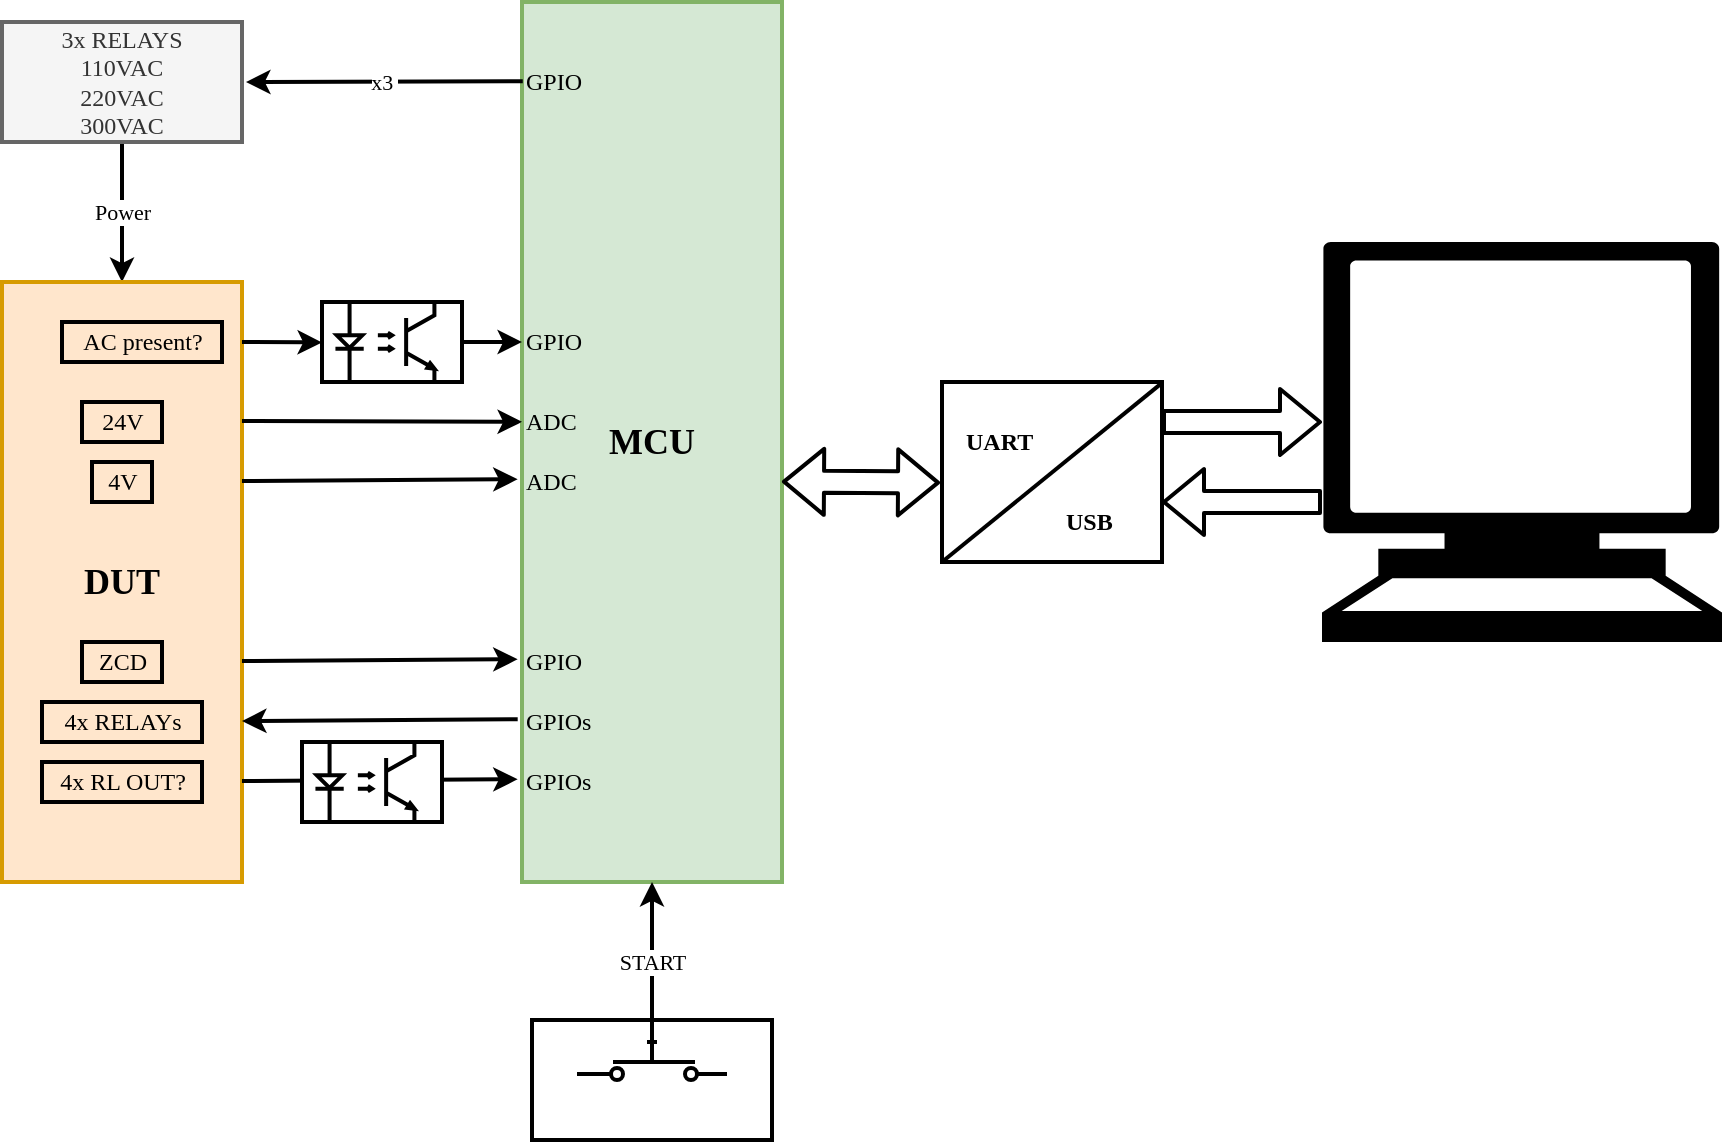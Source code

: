 <mxfile version="12.2.2" type="github" pages="1"><diagram id="vwQviOi1Pnr1UkrKsVz1" name="Page-1"><mxGraphModel dx="1026" dy="559" grid="1" gridSize="10" guides="1" tooltips="1" connect="1" arrows="1" fold="1" page="1" pageScale="1" pageWidth="1100" pageHeight="850" math="0" shadow="0"><root><mxCell id="0"/><mxCell id="1" parent="0"/><mxCell id="fd46tZJoOYs0raiZj1ka-7" value="" style="rounded=0;whiteSpace=wrap;html=1;strokeWidth=2;fontFamily=Verdana;" parent="1" vertex="1"><mxGeometry x="405" y="629" width="120" height="60" as="geometry"/></mxCell><mxCell id="k2AahK0M1OR1CV_bx5RK-2" value="&lt;font style=&quot;font-size: 18px&quot;&gt;&lt;b&gt;MCU&lt;/b&gt;&lt;/font&gt;" style="rounded=0;whiteSpace=wrap;html=1;fillColor=#d5e8d4;strokeColor=#82b366;fontFamily=Verdana;strokeWidth=2;" parent="1" vertex="1"><mxGeometry x="400" y="120" width="130" height="440" as="geometry"/></mxCell><mxCell id="k2AahK0M1OR1CV_bx5RK-3" value="x3&amp;nbsp;" style="endArrow=classic;html=1;exitX=0.003;exitY=0.09;exitDx=0;exitDy=0;exitPerimeter=0;fontFamily=Verdana;strokeWidth=2;" parent="1" source="k2AahK0M1OR1CV_bx5RK-2" edge="1"><mxGeometry width="50" height="50" relative="1" as="geometry"><mxPoint x="140" y="170" as="sourcePoint"/><mxPoint x="262" y="160" as="targetPoint"/></mxGeometry></mxCell><mxCell id="k2AahK0M1OR1CV_bx5RK-7" value="Power" style="edgeStyle=orthogonalEdgeStyle;rounded=0;orthogonalLoop=1;jettySize=auto;html=1;fontFamily=Verdana;strokeWidth=2;" parent="1" source="k2AahK0M1OR1CV_bx5RK-4" target="k2AahK0M1OR1CV_bx5RK-6" edge="1"><mxGeometry relative="1" as="geometry"/></mxCell><mxCell id="k2AahK0M1OR1CV_bx5RK-4" value="3x RELAYS&lt;br&gt;110VAC&lt;br&gt;220VAC&lt;br&gt;300VAC" style="rounded=0;whiteSpace=wrap;html=1;fillColor=#f5f5f5;strokeColor=#666666;fontColor=#333333;fontFamily=Verdana;strokeWidth=2;" parent="1" vertex="1"><mxGeometry x="140" y="130" width="120" height="60" as="geometry"/></mxCell><mxCell id="k2AahK0M1OR1CV_bx5RK-6" value="&lt;font style=&quot;font-size: 18px&quot;&gt;&lt;b&gt;DUT&lt;/b&gt;&lt;/font&gt;" style="rounded=0;whiteSpace=wrap;html=1;fillColor=#ffe6cc;strokeColor=#d79b00;fontFamily=Verdana;strokeWidth=2;" parent="1" vertex="1"><mxGeometry x="140" y="260" width="120" height="300" as="geometry"/></mxCell><mxCell id="k2AahK0M1OR1CV_bx5RK-8" value="AC present?" style="text;html=1;resizable=0;points=[];autosize=1;align=center;verticalAlign=top;spacingTop=-4;rounded=0;strokeColor=#000000;fontFamily=Verdana;strokeWidth=2;" parent="1" vertex="1"><mxGeometry x="170" y="280" width="80" height="20" as="geometry"/></mxCell><mxCell id="k2AahK0M1OR1CV_bx5RK-9" value="" style="verticalLabelPosition=bottom;shadow=0;dashed=0;align=center;fillColor=#ffffff;html=1;verticalAlign=top;strokeWidth=2;shape=mxgraph.electrical.opto_electronics.opto-coupler;fontFamily=Verdana;" parent="1" vertex="1"><mxGeometry x="300" y="270" width="70" height="40" as="geometry"/></mxCell><mxCell id="k2AahK0M1OR1CV_bx5RK-13" value="" style="endArrow=classic;html=1;fontFamily=Verdana;strokeWidth=2;" parent="1" target="k2AahK0M1OR1CV_bx5RK-15" edge="1"><mxGeometry width="50" height="50" relative="1" as="geometry"><mxPoint x="370" y="290" as="sourcePoint"/><mxPoint x="420" y="240" as="targetPoint"/></mxGeometry></mxCell><mxCell id="k2AahK0M1OR1CV_bx5RK-14" value="" style="endArrow=classic;html=1;entryX=0;entryY=0.505;entryDx=0;entryDy=0;entryPerimeter=0;fontFamily=Verdana;strokeWidth=2;" parent="1" target="k2AahK0M1OR1CV_bx5RK-9" edge="1"><mxGeometry width="50" height="50" relative="1" as="geometry"><mxPoint x="260" y="290" as="sourcePoint"/><mxPoint x="290" y="290.19" as="targetPoint"/></mxGeometry></mxCell><mxCell id="k2AahK0M1OR1CV_bx5RK-15" value="GPIO" style="text;html=1;resizable=0;points=[];autosize=1;align=left;verticalAlign=top;spacingTop=-4;fontFamily=Verdana;strokeWidth=2;" parent="1" vertex="1"><mxGeometry x="400" y="280" width="50" height="20" as="geometry"/></mxCell><mxCell id="k2AahK0M1OR1CV_bx5RK-16" value="24V" style="text;html=1;resizable=0;points=[];autosize=1;align=center;verticalAlign=top;spacingTop=-4;rounded=0;fillColor=none;strokeColor=#000000;fontFamily=Verdana;strokeWidth=2;" parent="1" vertex="1"><mxGeometry x="180" y="320" width="40" height="20" as="geometry"/></mxCell><mxCell id="k2AahK0M1OR1CV_bx5RK-17" value="" style="endArrow=classic;html=1;fontFamily=Verdana;strokeWidth=2;" parent="1" target="k2AahK0M1OR1CV_bx5RK-18" edge="1"><mxGeometry width="50" height="50" relative="1" as="geometry"><mxPoint x="260" y="329.5" as="sourcePoint"/><mxPoint x="300" y="329.7" as="targetPoint"/></mxGeometry></mxCell><mxCell id="k2AahK0M1OR1CV_bx5RK-18" value="ADC" style="text;html=1;resizable=0;points=[];autosize=1;align=left;verticalAlign=top;spacingTop=-4;fontFamily=Verdana;strokeWidth=2;" parent="1" vertex="1"><mxGeometry x="400" y="320" width="40" height="20" as="geometry"/></mxCell><mxCell id="k2AahK0M1OR1CV_bx5RK-19" value="4V" style="text;html=1;resizable=0;points=[];autosize=1;align=center;verticalAlign=top;spacingTop=-4;rounded=0;fillColor=none;strokeColor=#000000;fontFamily=Verdana;strokeWidth=2;" parent="1" vertex="1"><mxGeometry x="185" y="350" width="30" height="20" as="geometry"/></mxCell><mxCell id="k2AahK0M1OR1CV_bx5RK-20" value="" style="endArrow=classic;html=1;entryX=-0.018;entryY=0.342;entryDx=0;entryDy=0;entryPerimeter=0;fontFamily=Verdana;strokeWidth=2;" parent="1" edge="1"><mxGeometry width="50" height="50" relative="1" as="geometry"><mxPoint x="260" y="359.5" as="sourcePoint"/><mxPoint x="397.84" y="358.62" as="targetPoint"/></mxGeometry></mxCell><mxCell id="k2AahK0M1OR1CV_bx5RK-21" value="ADC" style="text;html=1;resizable=0;points=[];autosize=1;align=left;verticalAlign=top;spacingTop=-4;fontFamily=Verdana;strokeWidth=2;" parent="1" vertex="1"><mxGeometry x="400" y="350" width="40" height="20" as="geometry"/></mxCell><mxCell id="k2AahK0M1OR1CV_bx5RK-22" value="ZCD" style="text;html=1;resizable=0;points=[];autosize=1;align=center;verticalAlign=top;spacingTop=-4;rounded=0;fillColor=none;strokeColor=#000000;fontFamily=Verdana;strokeWidth=2;" parent="1" vertex="1"><mxGeometry x="180" y="440" width="40" height="20" as="geometry"/></mxCell><mxCell id="k2AahK0M1OR1CV_bx5RK-23" value="" style="endArrow=classic;html=1;entryX=-0.018;entryY=0.342;entryDx=0;entryDy=0;entryPerimeter=0;fontFamily=Verdana;strokeWidth=2;" parent="1" edge="1"><mxGeometry width="50" height="50" relative="1" as="geometry"><mxPoint x="260" y="449.5" as="sourcePoint"/><mxPoint x="397.84" y="448.62" as="targetPoint"/></mxGeometry></mxCell><mxCell id="k2AahK0M1OR1CV_bx5RK-24" value="GPIO" style="text;html=1;resizable=0;points=[];autosize=1;align=left;verticalAlign=top;spacingTop=-4;fontFamily=Verdana;strokeWidth=2;" parent="1" vertex="1"><mxGeometry x="400" y="440" width="50" height="20" as="geometry"/></mxCell><mxCell id="k2AahK0M1OR1CV_bx5RK-25" value="4x RELAYs" style="text;html=1;resizable=0;points=[];autosize=1;align=center;verticalAlign=top;spacingTop=-4;rounded=0;fillColor=none;strokeColor=#000000;fontFamily=Verdana;strokeWidth=2;" parent="1" vertex="1"><mxGeometry x="160" y="470" width="80" height="20" as="geometry"/></mxCell><mxCell id="k2AahK0M1OR1CV_bx5RK-26" value="" style="endArrow=classic;html=1;entryX=-0.018;entryY=0.342;entryDx=0;entryDy=0;entryPerimeter=0;fontFamily=Verdana;strokeWidth=2;" parent="1" edge="1"><mxGeometry width="50" height="50" relative="1" as="geometry"><mxPoint x="397.84" y="478.62" as="sourcePoint"/><mxPoint x="260" y="479.5" as="targetPoint"/></mxGeometry></mxCell><mxCell id="k2AahK0M1OR1CV_bx5RK-27" value="GPIOs" style="text;html=1;resizable=0;points=[];autosize=1;align=left;verticalAlign=top;spacingTop=-4;fontFamily=Verdana;strokeWidth=2;" parent="1" vertex="1"><mxGeometry x="400" y="470" width="50" height="20" as="geometry"/></mxCell><mxCell id="k2AahK0M1OR1CV_bx5RK-28" value="4x RL OUT?" style="text;html=1;resizable=0;points=[];autosize=1;align=center;verticalAlign=top;spacingTop=-4;rounded=0;fillColor=none;strokeColor=#000000;fontFamily=Verdana;strokeWidth=2;" parent="1" vertex="1"><mxGeometry x="160" y="500" width="80" height="20" as="geometry"/></mxCell><mxCell id="k2AahK0M1OR1CV_bx5RK-29" value="" style="endArrow=classic;html=1;entryX=-0.018;entryY=0.342;entryDx=0;entryDy=0;entryPerimeter=0;fontFamily=Verdana;strokeWidth=2;" parent="1" edge="1"><mxGeometry width="50" height="50" relative="1" as="geometry"><mxPoint x="260" y="509.5" as="sourcePoint"/><mxPoint x="397.84" y="508.62" as="targetPoint"/></mxGeometry></mxCell><mxCell id="k2AahK0M1OR1CV_bx5RK-30" value="GPIOs" style="text;html=1;resizable=0;points=[];autosize=1;align=left;verticalAlign=top;spacingTop=-4;fontFamily=Verdana;strokeWidth=2;" parent="1" vertex="1"><mxGeometry x="400" y="500" width="50" height="20" as="geometry"/></mxCell><mxCell id="k2AahK0M1OR1CV_bx5RK-33" value="" style="rounded=0;whiteSpace=wrap;html=1;strokeColor=#000000;fillColor=none;align=center;fontFamily=Verdana;strokeWidth=2;" parent="1" vertex="1"><mxGeometry x="610" y="310" width="110" height="90" as="geometry"/></mxCell><mxCell id="k2AahK0M1OR1CV_bx5RK-34" value="" style="endArrow=none;html=1;entryX=0.996;entryY=0.009;entryDx=0;entryDy=0;entryPerimeter=0;fontFamily=Verdana;strokeWidth=2;" parent="1" target="k2AahK0M1OR1CV_bx5RK-33" edge="1"><mxGeometry width="50" height="50" relative="1" as="geometry"><mxPoint x="610" y="400" as="sourcePoint"/><mxPoint x="660" y="350" as="targetPoint"/></mxGeometry></mxCell><mxCell id="k2AahK0M1OR1CV_bx5RK-35" value="UART" style="text;html=1;resizable=0;points=[];autosize=1;align=left;verticalAlign=top;spacingTop=-4;fontStyle=1;fontFamily=Verdana;strokeWidth=2;" parent="1" vertex="1"><mxGeometry x="620" y="330" width="50" height="20" as="geometry"/></mxCell><mxCell id="k2AahK0M1OR1CV_bx5RK-36" value="USB" style="text;html=1;resizable=0;points=[];autosize=1;align=left;verticalAlign=top;spacingTop=-4;fontStyle=1;fontFamily=Verdana;strokeWidth=2;" parent="1" vertex="1"><mxGeometry x="670" y="370" width="40" height="20" as="geometry"/></mxCell><mxCell id="k2AahK0M1OR1CV_bx5RK-37" value="" style="shape=mxgraph.signs.tech.computer;html=1;fillColor=#000000;strokeColor=none;verticalLabelPosition=bottom;verticalAlign=top;align=center;rounded=0;fontFamily=Verdana;strokeWidth=2;" parent="1" vertex="1"><mxGeometry x="800" y="240" width="200" height="200" as="geometry"/></mxCell><mxCell id="k2AahK0M1OR1CV_bx5RK-38" value="" style="shape=flexArrow;endArrow=classic;html=1;entryX=0;entryY=0.45;entryDx=0;entryDy=0;entryPerimeter=0;fontFamily=Verdana;strokeWidth=2;" parent="1" target="k2AahK0M1OR1CV_bx5RK-37" edge="1"><mxGeometry width="50" height="50" relative="1" as="geometry"><mxPoint x="720" y="330" as="sourcePoint"/><mxPoint x="780" y="330" as="targetPoint"/></mxGeometry></mxCell><mxCell id="k2AahK0M1OR1CV_bx5RK-39" value="" style="shape=flexArrow;endArrow=classic;html=1;entryX=0;entryY=0.45;entryDx=0;entryDy=0;entryPerimeter=0;fontFamily=Verdana;strokeWidth=2;" parent="1" edge="1"><mxGeometry width="50" height="50" relative="1" as="geometry"><mxPoint x="800" y="370" as="sourcePoint"/><mxPoint x="720" y="370" as="targetPoint"/></mxGeometry></mxCell><mxCell id="k2AahK0M1OR1CV_bx5RK-40" value="" style="shape=flexArrow;endArrow=classic;startArrow=classic;html=1;entryX=-0.009;entryY=0.559;entryDx=0;entryDy=0;entryPerimeter=0;exitX=1;exitY=0.545;exitDx=0;exitDy=0;exitPerimeter=0;fontFamily=Verdana;strokeWidth=2;" parent="1" source="k2AahK0M1OR1CV_bx5RK-2" target="k2AahK0M1OR1CV_bx5RK-33" edge="1"><mxGeometry width="50" height="50" relative="1" as="geometry"><mxPoint x="553" y="355" as="sourcePoint"/><mxPoint x="610" y="350" as="targetPoint"/></mxGeometry></mxCell><mxCell id="fd46tZJoOYs0raiZj1ka-2" value="GPIO" style="text;html=1;resizable=0;points=[];autosize=1;align=left;verticalAlign=top;spacingTop=-4;fontFamily=Verdana;strokeWidth=2;" parent="1" vertex="1"><mxGeometry x="400" y="150" width="50" height="20" as="geometry"/></mxCell><mxCell id="fd46tZJoOYs0raiZj1ka-5" value="START" style="edgeStyle=orthogonalEdgeStyle;rounded=0;orthogonalLoop=1;jettySize=auto;html=1;strokeWidth=2;fontFamily=Verdana;" parent="1" source="fd46tZJoOYs0raiZj1ka-4" target="k2AahK0M1OR1CV_bx5RK-2" edge="1"><mxGeometry relative="1" as="geometry"/></mxCell><mxCell id="fd46tZJoOYs0raiZj1ka-4" value="" style="pointerEvents=1;verticalLabelPosition=bottom;shadow=0;dashed=0;align=center;html=1;verticalAlign=top;shape=mxgraph.electrical.electro-mechanical.push_switch_no;strokeWidth=2;fontFamily=Verdana;" parent="1" vertex="1"><mxGeometry x="427.5" y="640" width="75" height="19" as="geometry"/></mxCell><mxCell id="fd46tZJoOYs0raiZj1ka-9" value="" style="verticalLabelPosition=bottom;shadow=0;dashed=0;align=center;fillColor=#ffffff;html=1;verticalAlign=top;strokeWidth=2;shape=mxgraph.electrical.opto_electronics.opto-coupler;fontFamily=Verdana;" parent="1" vertex="1"><mxGeometry x="290" y="490" width="70" height="40" as="geometry"/></mxCell></root></mxGraphModel></diagram></mxfile>